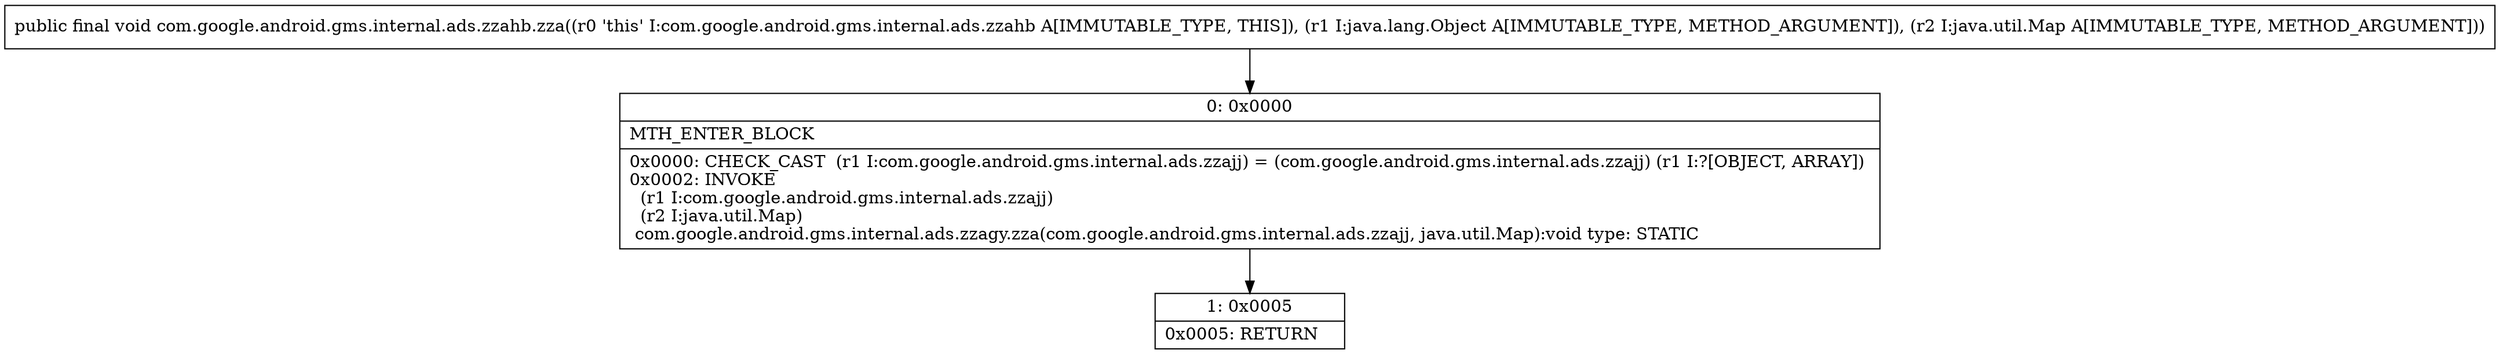 digraph "CFG forcom.google.android.gms.internal.ads.zzahb.zza(Ljava\/lang\/Object;Ljava\/util\/Map;)V" {
Node_0 [shape=record,label="{0\:\ 0x0000|MTH_ENTER_BLOCK\l|0x0000: CHECK_CAST  (r1 I:com.google.android.gms.internal.ads.zzajj) = (com.google.android.gms.internal.ads.zzajj) (r1 I:?[OBJECT, ARRAY]) \l0x0002: INVOKE  \l  (r1 I:com.google.android.gms.internal.ads.zzajj)\l  (r2 I:java.util.Map)\l com.google.android.gms.internal.ads.zzagy.zza(com.google.android.gms.internal.ads.zzajj, java.util.Map):void type: STATIC \l}"];
Node_1 [shape=record,label="{1\:\ 0x0005|0x0005: RETURN   \l}"];
MethodNode[shape=record,label="{public final void com.google.android.gms.internal.ads.zzahb.zza((r0 'this' I:com.google.android.gms.internal.ads.zzahb A[IMMUTABLE_TYPE, THIS]), (r1 I:java.lang.Object A[IMMUTABLE_TYPE, METHOD_ARGUMENT]), (r2 I:java.util.Map A[IMMUTABLE_TYPE, METHOD_ARGUMENT])) }"];
MethodNode -> Node_0;
Node_0 -> Node_1;
}

